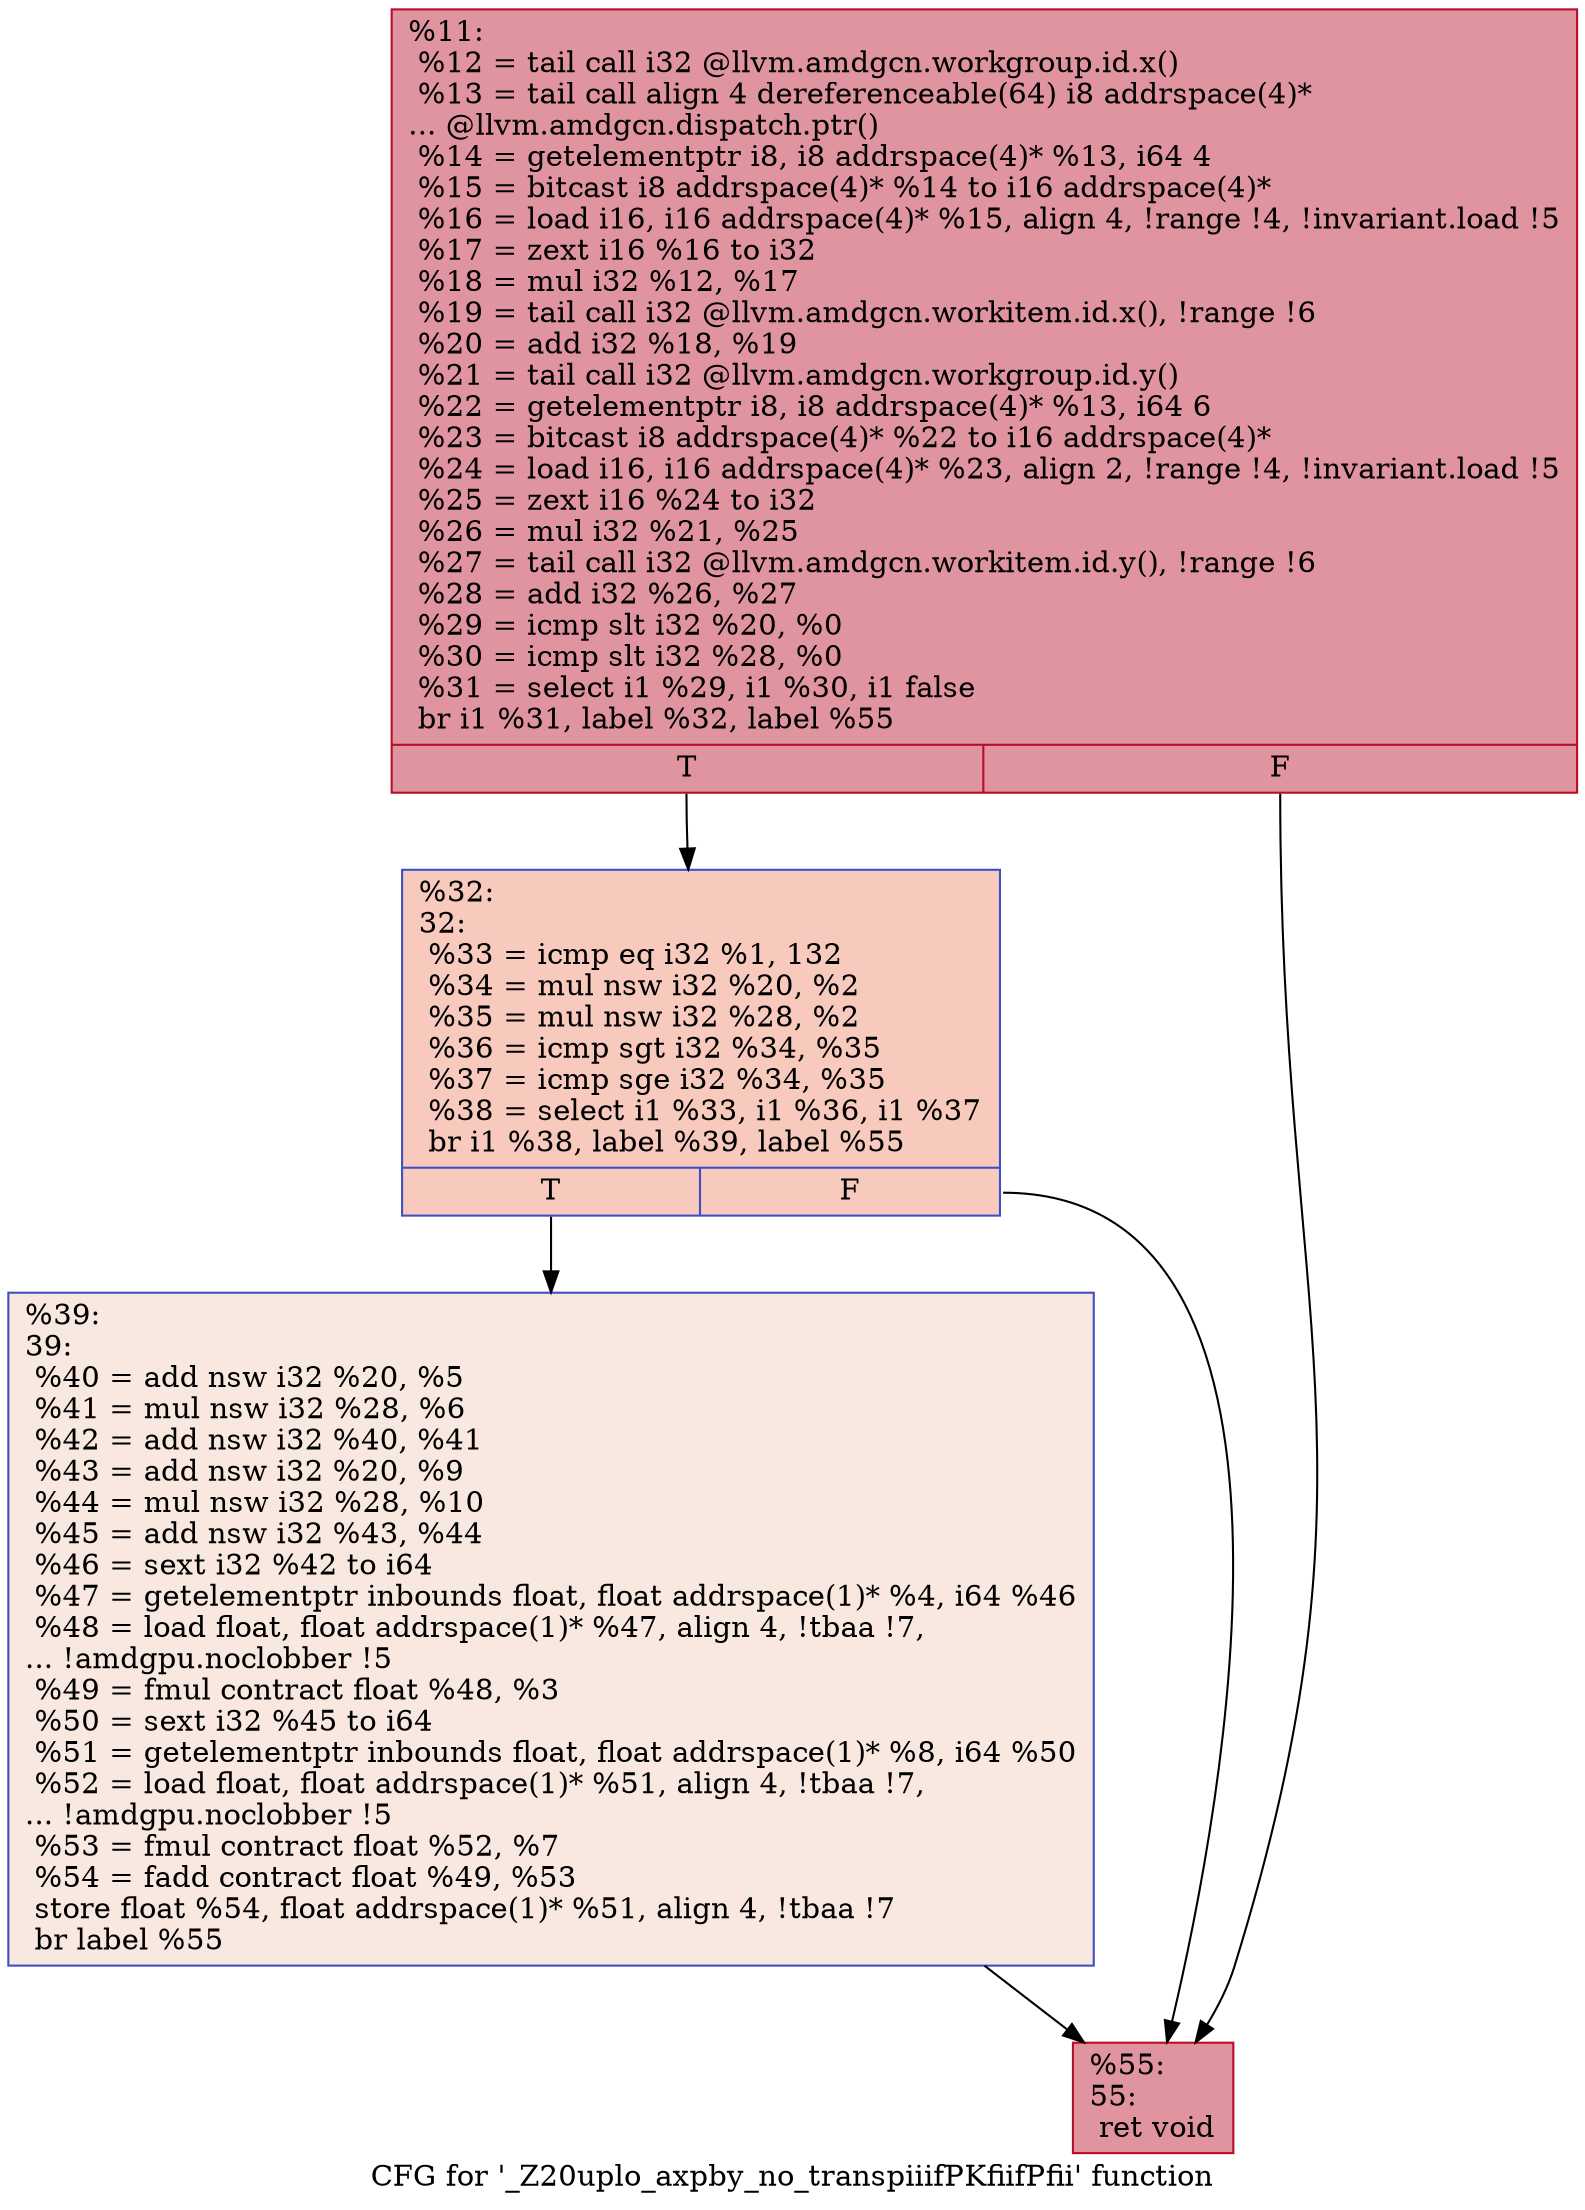 digraph "CFG for '_Z20uplo_axpby_no_transpiiifPKfiifPfii' function" {
	label="CFG for '_Z20uplo_axpby_no_transpiiifPKfiifPfii' function";

	Node0x4b2cba0 [shape=record,color="#b70d28ff", style=filled, fillcolor="#b70d2870",label="{%11:\l  %12 = tail call i32 @llvm.amdgcn.workgroup.id.x()\l  %13 = tail call align 4 dereferenceable(64) i8 addrspace(4)*\l... @llvm.amdgcn.dispatch.ptr()\l  %14 = getelementptr i8, i8 addrspace(4)* %13, i64 4\l  %15 = bitcast i8 addrspace(4)* %14 to i16 addrspace(4)*\l  %16 = load i16, i16 addrspace(4)* %15, align 4, !range !4, !invariant.load !5\l  %17 = zext i16 %16 to i32\l  %18 = mul i32 %12, %17\l  %19 = tail call i32 @llvm.amdgcn.workitem.id.x(), !range !6\l  %20 = add i32 %18, %19\l  %21 = tail call i32 @llvm.amdgcn.workgroup.id.y()\l  %22 = getelementptr i8, i8 addrspace(4)* %13, i64 6\l  %23 = bitcast i8 addrspace(4)* %22 to i16 addrspace(4)*\l  %24 = load i16, i16 addrspace(4)* %23, align 2, !range !4, !invariant.load !5\l  %25 = zext i16 %24 to i32\l  %26 = mul i32 %21, %25\l  %27 = tail call i32 @llvm.amdgcn.workitem.id.y(), !range !6\l  %28 = add i32 %26, %27\l  %29 = icmp slt i32 %20, %0\l  %30 = icmp slt i32 %28, %0\l  %31 = select i1 %29, i1 %30, i1 false\l  br i1 %31, label %32, label %55\l|{<s0>T|<s1>F}}"];
	Node0x4b2cba0:s0 -> Node0x4b311c0;
	Node0x4b2cba0:s1 -> Node0x4b31250;
	Node0x4b311c0 [shape=record,color="#3d50c3ff", style=filled, fillcolor="#ef886b70",label="{%32:\l32:                                               \l  %33 = icmp eq i32 %1, 132\l  %34 = mul nsw i32 %20, %2\l  %35 = mul nsw i32 %28, %2\l  %36 = icmp sgt i32 %34, %35\l  %37 = icmp sge i32 %34, %35\l  %38 = select i1 %33, i1 %36, i1 %37\l  br i1 %38, label %39, label %55\l|{<s0>T|<s1>F}}"];
	Node0x4b311c0:s0 -> Node0x4b2f160;
	Node0x4b311c0:s1 -> Node0x4b31250;
	Node0x4b2f160 [shape=record,color="#3d50c3ff", style=filled, fillcolor="#f1ccb870",label="{%39:\l39:                                               \l  %40 = add nsw i32 %20, %5\l  %41 = mul nsw i32 %28, %6\l  %42 = add nsw i32 %40, %41\l  %43 = add nsw i32 %20, %9\l  %44 = mul nsw i32 %28, %10\l  %45 = add nsw i32 %43, %44\l  %46 = sext i32 %42 to i64\l  %47 = getelementptr inbounds float, float addrspace(1)* %4, i64 %46\l  %48 = load float, float addrspace(1)* %47, align 4, !tbaa !7,\l... !amdgpu.noclobber !5\l  %49 = fmul contract float %48, %3\l  %50 = sext i32 %45 to i64\l  %51 = getelementptr inbounds float, float addrspace(1)* %8, i64 %50\l  %52 = load float, float addrspace(1)* %51, align 4, !tbaa !7,\l... !amdgpu.noclobber !5\l  %53 = fmul contract float %52, %7\l  %54 = fadd contract float %49, %53\l  store float %54, float addrspace(1)* %51, align 4, !tbaa !7\l  br label %55\l}"];
	Node0x4b2f160 -> Node0x4b31250;
	Node0x4b31250 [shape=record,color="#b70d28ff", style=filled, fillcolor="#b70d2870",label="{%55:\l55:                                               \l  ret void\l}"];
}
